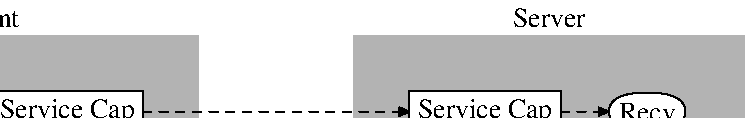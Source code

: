 input boxes;
beginfig(1);

defaultfont := "ptmr8r";

% Client
boxjoin(a.sw = b.nw + (0bp, 30bp); a.se = b.ne + (0bp, 30bp));
boxit.coc("Service Cap");
fixsize(coc);
boxit.crc("Reply Cap");
drawboxed(coc, crc);
boxjoin();
circleit.sw("Call"); sw.dx = sw.dy;
sw.e = center(coc.w -- crc.w) - (10bp, 0bp);
drawboxed(sw);
boxit.client();
client.w = sw.w - (45bp, 0bp);
client.ne = coc.ne + (20bp, 20bp);
fixpos(client);
fill bpath(client) withcolor 0.7white;
unfill bpath(coc);
unfill bpath(crc);
unfill bpath(sw);
drawboxed(coc, crc, sw);
label.top("Client", client.n);

% Kernel
boxjoin(a.sw = b.nw + (0bp, 30bp); a.se = b.ne + (0bp, 30bp));
boxit.ko("Service Cap");
fixsize(ko);
ko.w = coc.e + (96bp, 0bp);
boxit.kep("Reply Cap");
drawboxed(ko, kep);
boxjoin();
circleit.send("Reply"); send.dx = send.dy;
send.w = kep.e + (15bp, 0bp);
drawboxed(send);
circleit.wait("Recv"); wait.dx = wait.dy;
wait.c = (xpart send.c, ypart ko.c);
drawboxed(wait);
boxit.kernel();
kernel.e = center(wait.e--send.e) + (20bp, 0bp);
kernel.sw = kep.sw - (20bp, 20bp);
fixpos(kernel);
fill bpath(kernel) withcolor 0.7white;
unfill bpath.ko;
unfill bpath.kep;
unfill bpath.wait;
unfill bpath.send;
drawboxed(ko, kep, wait, send);
label.top("Server", kernel.n);

% Operation
drawarrow sw.c..coc.w{right} cutbefore bpath.sw dashed evenly;
drawarrow coc.e--ko.w dashed evenly;
drawarrow ko.e--wait.w dashed evenly;
drawarrow send.w--kep.e dashed evenly;
drawarrow kep.w--crc.e dashed evenly;
drawarrow crc.w{left}..sw.c cutafter bpath.sw dashed evenly;

pair req, res;
req = sw.c - (15bp, -15bp);
label.lft("Request", req);
res = sw.c - (15bp, 15bp);
label.lft("Result", res);
drawarrow req{right}..sw.c cutafter bpath.sw dashed evenly;
drawarrow sw.c..res{left} cutbefore bpath.sw dashed evenly;

boxit.op("Operation");
op.c = center(send.c -- wait.c);
drawunboxed(op);
drawarrow wait.c -- op.n cutbefore bpath.wait dashed evenly;
drawarrow op.s -- send.c cutafter bpath.send dashed evenly;

endfig;
end.

